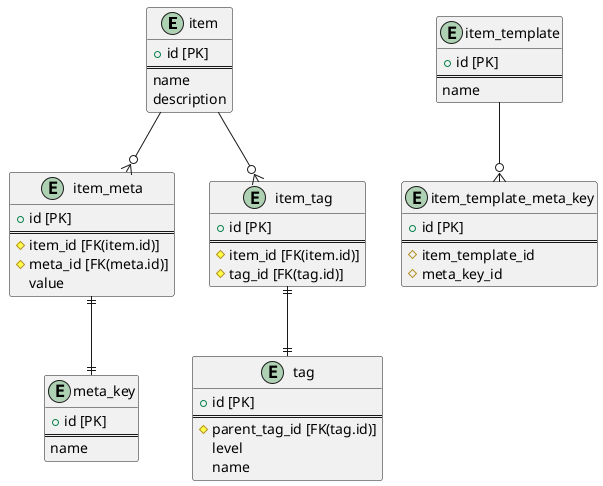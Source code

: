 @startuml data_tag_manager

entity "item" {
    + id [PK]
    ==
    name
    description
}

entity "meta_key" {
    + id [PK]
    ==
    name
}

entity "tag" {
    + id [PK]
    ==
    # parent_tag_id [FK(tag.id)]
    level
    name
}

entity "item_meta" {
    + id [PK]
    ==
    # item_id [FK(item.id)]
    # meta_id [FK(meta.id)]
    value
}

entity "item_tag" {
    + id [PK]
    ==
    # item_id [FK(item.id)]
    # tag_id [FK(tag.id)]
}

entity "item_template" {
    + id [PK]
    ==
    name
}

entity "item_template_meta_key" {
    + id [PK]
    ==
    # item_template_id
    # meta_key_id
}

item --o{ item_tag
item --o{ item_meta
item_tag ||--|| tag
item_meta ||--|| meta_key
item_template --o{ item_template_meta_key

' 案2
' entity "item_1" {
'     + id [PK]
'     ==
'     # item_template_id 
' }
' entity "item_template" {
'     + id [PK]
'     ==
'     name
' }
' entity "item_template_meta_key" {
'     + id [PK]
'     ==
'     # item_template_id
'     # meta_key_id

' }
' entity "meta_key_2" {
'     + id [PK]
'     ==
'     name
' }

' item_1 --o{ item_template
' item_template --o{ item_template_meta_key
' item_template_meta_key --o{ meta_key_2





@enduml

